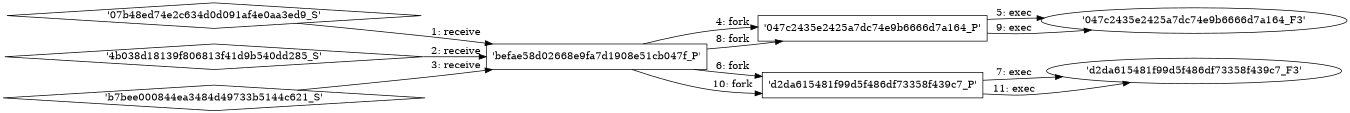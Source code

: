 digraph "D:\Learning\Paper\apt\基于CTI的攻击预警\Dataset\攻击图\ASGfromALLCTI\New Strategies and Features to Help Organizations Better Protect Against Pass-the-Hash Attacks.dot" {
rankdir="LR"
size="9"
fixedsize="false"
splines="true"
nodesep=0.3
ranksep=0
fontsize=10
overlap="scalexy"
engine= "neato"
	"'befae58d02668e9fa7d1908e51cb047f_P'" [node_type=Process shape=box]
	"'07b48ed74e2c634d0d091af4e0aa3ed9_S'" [node_type=Socket shape=diamond]
	"'07b48ed74e2c634d0d091af4e0aa3ed9_S'" -> "'befae58d02668e9fa7d1908e51cb047f_P'" [label="1: receive"]
	"'befae58d02668e9fa7d1908e51cb047f_P'" [node_type=Process shape=box]
	"'4b038d18139f806813f41d9b540dd285_S'" [node_type=Socket shape=diamond]
	"'4b038d18139f806813f41d9b540dd285_S'" -> "'befae58d02668e9fa7d1908e51cb047f_P'" [label="2: receive"]
	"'befae58d02668e9fa7d1908e51cb047f_P'" [node_type=Process shape=box]
	"'b7bee000844ea3484d49733b5144c621_S'" [node_type=Socket shape=diamond]
	"'b7bee000844ea3484d49733b5144c621_S'" -> "'befae58d02668e9fa7d1908e51cb047f_P'" [label="3: receive"]
	"'befae58d02668e9fa7d1908e51cb047f_P'" [node_type=Process shape=box]
	"'047c2435e2425a7dc74e9b6666d7a164_P'" [node_type=Process shape=box]
	"'befae58d02668e9fa7d1908e51cb047f_P'" -> "'047c2435e2425a7dc74e9b6666d7a164_P'" [label="4: fork"]
	"'047c2435e2425a7dc74e9b6666d7a164_P'" [node_type=Process shape=box]
	"'047c2435e2425a7dc74e9b6666d7a164_F3'" [node_type=File shape=ellipse]
	"'047c2435e2425a7dc74e9b6666d7a164_P'" -> "'047c2435e2425a7dc74e9b6666d7a164_F3'" [label="5: exec"]
	"'befae58d02668e9fa7d1908e51cb047f_P'" [node_type=Process shape=box]
	"'d2da615481f99d5f486df73358f439c7_P'" [node_type=Process shape=box]
	"'befae58d02668e9fa7d1908e51cb047f_P'" -> "'d2da615481f99d5f486df73358f439c7_P'" [label="6: fork"]
	"'d2da615481f99d5f486df73358f439c7_P'" [node_type=Process shape=box]
	"'d2da615481f99d5f486df73358f439c7_F3'" [node_type=File shape=ellipse]
	"'d2da615481f99d5f486df73358f439c7_P'" -> "'d2da615481f99d5f486df73358f439c7_F3'" [label="7: exec"]
	"'befae58d02668e9fa7d1908e51cb047f_P'" [node_type=Process shape=box]
	"'047c2435e2425a7dc74e9b6666d7a164_P'" [node_type=Process shape=box]
	"'befae58d02668e9fa7d1908e51cb047f_P'" -> "'047c2435e2425a7dc74e9b6666d7a164_P'" [label="8: fork"]
	"'047c2435e2425a7dc74e9b6666d7a164_P'" [node_type=Process shape=box]
	"'047c2435e2425a7dc74e9b6666d7a164_F3'" [node_type=File shape=ellipse]
	"'047c2435e2425a7dc74e9b6666d7a164_P'" -> "'047c2435e2425a7dc74e9b6666d7a164_F3'" [label="9: exec"]
	"'befae58d02668e9fa7d1908e51cb047f_P'" [node_type=Process shape=box]
	"'d2da615481f99d5f486df73358f439c7_P'" [node_type=Process shape=box]
	"'befae58d02668e9fa7d1908e51cb047f_P'" -> "'d2da615481f99d5f486df73358f439c7_P'" [label="10: fork"]
	"'d2da615481f99d5f486df73358f439c7_P'" [node_type=Process shape=box]
	"'d2da615481f99d5f486df73358f439c7_F3'" [node_type=File shape=ellipse]
	"'d2da615481f99d5f486df73358f439c7_P'" -> "'d2da615481f99d5f486df73358f439c7_F3'" [label="11: exec"]
}
